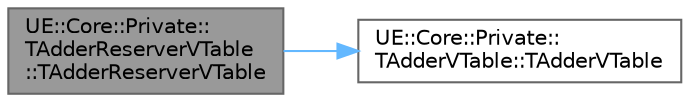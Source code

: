 digraph "UE::Core::Private::TAdderReserverVTable::TAdderReserverVTable"
{
 // INTERACTIVE_SVG=YES
 // LATEX_PDF_SIZE
  bgcolor="transparent";
  edge [fontname=Helvetica,fontsize=10,labelfontname=Helvetica,labelfontsize=10];
  node [fontname=Helvetica,fontsize=10,shape=box,height=0.2,width=0.4];
  rankdir="LR";
  Node1 [id="Node000001",label="UE::Core::Private::\lTAdderReserverVTable\l::TAdderReserverVTable",height=0.2,width=0.4,color="gray40", fillcolor="grey60", style="filled", fontcolor="black",tooltip=" "];
  Node1 -> Node2 [id="edge1_Node000001_Node000002",color="steelblue1",style="solid",tooltip=" "];
  Node2 [id="Node000002",label="UE::Core::Private::\lTAdderVTable::TAdderVTable",height=0.2,width=0.4,color="grey40", fillcolor="white", style="filled",URL="$da/d7d/structUE_1_1Core_1_1Private_1_1TAdderVTable.html#a7ee6075c1696329815ee5162a588b346",tooltip=" "];
}

